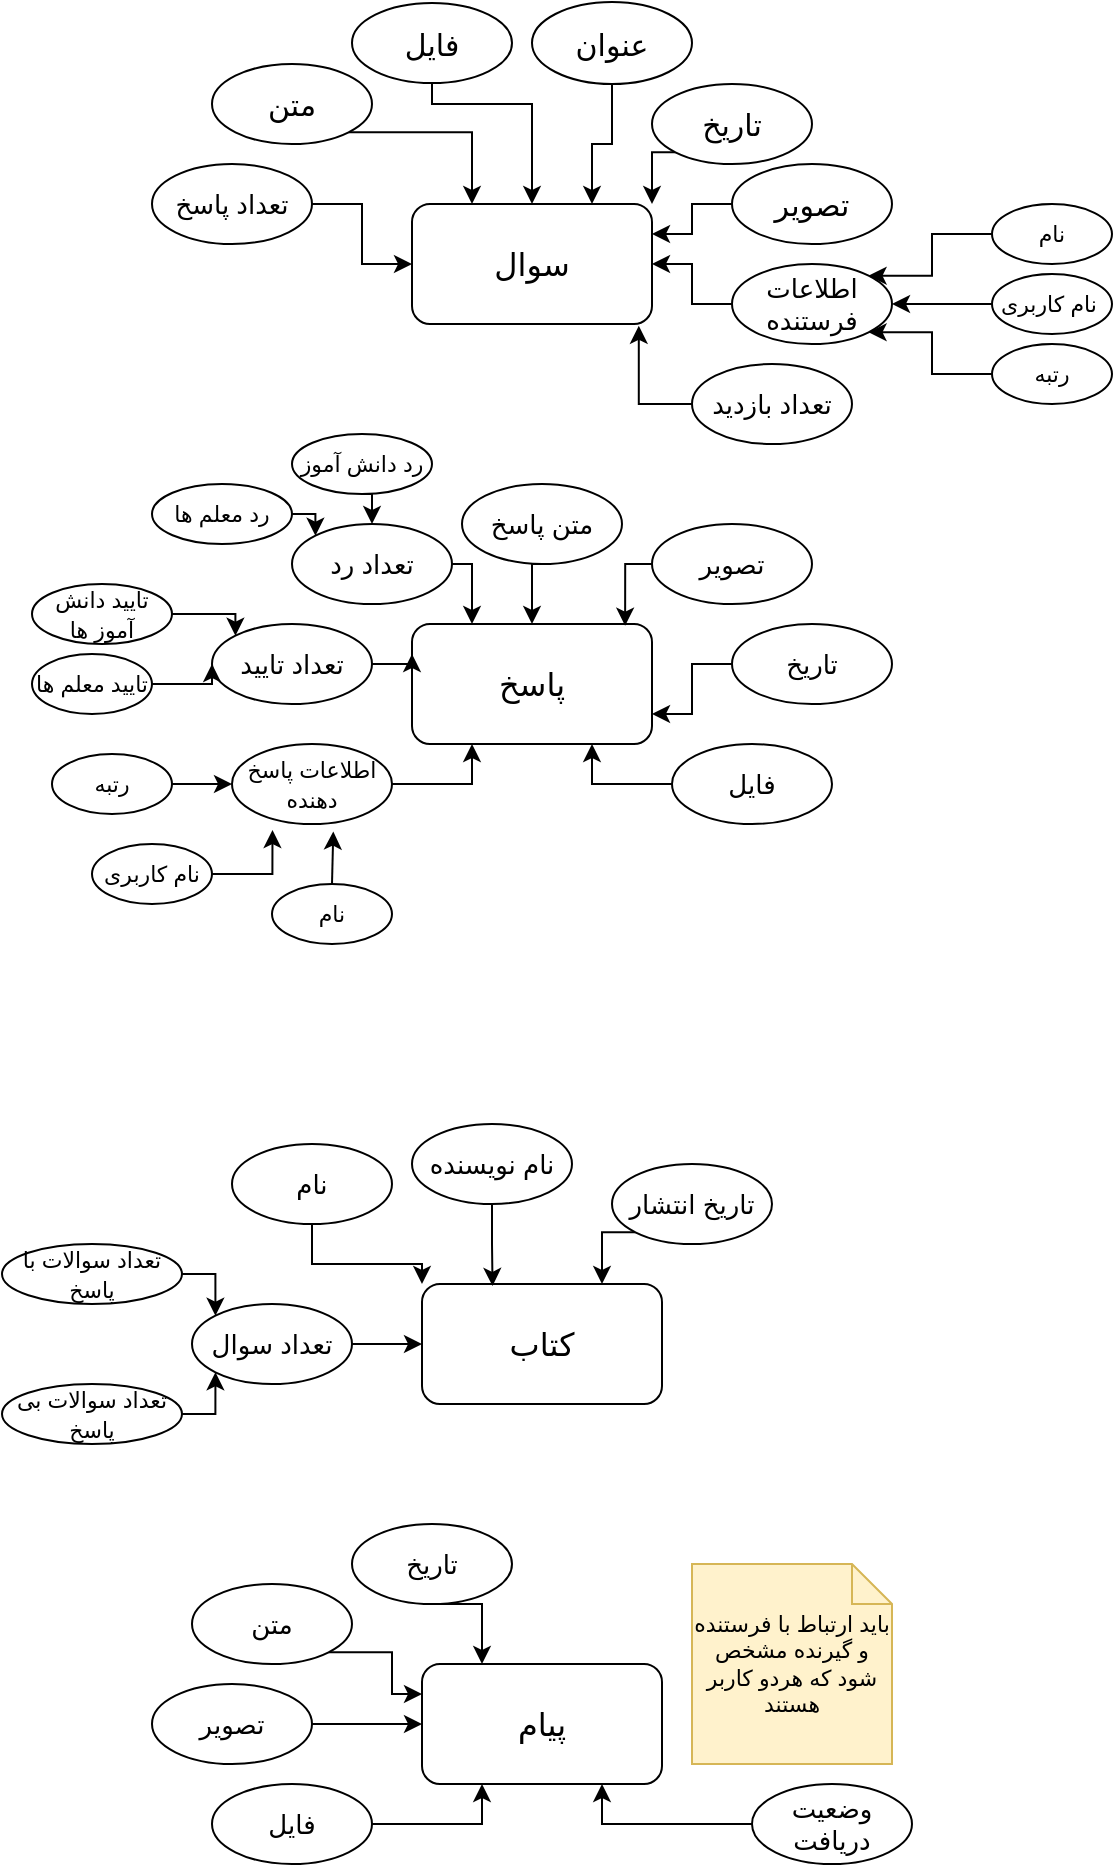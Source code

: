 <mxfile version="16.0.0" type="github">
  <diagram id="joiwjHzGV3Fkbfup1waQ" name="ERD">
    <mxGraphModel dx="1564" dy="872" grid="1" gridSize="10" guides="1" tooltips="1" connect="1" arrows="1" fold="1" page="1" pageScale="1" pageWidth="850" pageHeight="1100" math="0" shadow="0">
      <root>
        <mxCell id="0" />
        <mxCell id="1" parent="0" />
        <mxCell id="mo1RyLKoxU8CdL2ZOADJ-21" style="edgeStyle=orthogonalEdgeStyle;rounded=0;orthogonalLoop=1;jettySize=auto;html=1;exitX=1;exitY=1;exitDx=0;exitDy=0;entryX=0.25;entryY=0;entryDx=0;entryDy=0;fontSize=13;" parent="1" source="mo1RyLKoxU8CdL2ZOADJ-1" target="mo1RyLKoxU8CdL2ZOADJ-2" edge="1">
          <mxGeometry relative="1" as="geometry" />
        </mxCell>
        <mxCell id="mo1RyLKoxU8CdL2ZOADJ-1" value="&lt;font style=&quot;font-size: 15px&quot;&gt;متن&lt;/font&gt;" style="ellipse;whiteSpace=wrap;html=1;" parent="1" vertex="1">
          <mxGeometry x="220" y="70" width="80" height="40" as="geometry" />
        </mxCell>
        <mxCell id="mo1RyLKoxU8CdL2ZOADJ-2" value="&lt;font style=&quot;font-size: 16px&quot;&gt;سوال&lt;/font&gt;" style="rounded=1;whiteSpace=wrap;html=1;" parent="1" vertex="1">
          <mxGeometry x="320" y="140" width="120" height="60" as="geometry" />
        </mxCell>
        <mxCell id="mo1RyLKoxU8CdL2ZOADJ-14" style="edgeStyle=orthogonalEdgeStyle;rounded=0;orthogonalLoop=1;jettySize=auto;html=1;exitX=0.5;exitY=1;exitDx=0;exitDy=0;entryX=0.75;entryY=0;entryDx=0;entryDy=0;fontSize=13;" parent="1" source="mo1RyLKoxU8CdL2ZOADJ-3" target="mo1RyLKoxU8CdL2ZOADJ-2" edge="1">
          <mxGeometry relative="1" as="geometry" />
        </mxCell>
        <mxCell id="mo1RyLKoxU8CdL2ZOADJ-3" value="&lt;font style=&quot;font-size: 15px&quot;&gt;عنوان&lt;/font&gt;" style="ellipse;whiteSpace=wrap;html=1;" parent="1" vertex="1">
          <mxGeometry x="380" y="39" width="80" height="41" as="geometry" />
        </mxCell>
        <mxCell id="mo1RyLKoxU8CdL2ZOADJ-15" style="edgeStyle=orthogonalEdgeStyle;rounded=0;orthogonalLoop=1;jettySize=auto;html=1;exitX=0;exitY=1;exitDx=0;exitDy=0;entryX=1;entryY=0;entryDx=0;entryDy=0;fontSize=13;" parent="1" source="mo1RyLKoxU8CdL2ZOADJ-4" target="mo1RyLKoxU8CdL2ZOADJ-2" edge="1">
          <mxGeometry relative="1" as="geometry" />
        </mxCell>
        <mxCell id="mo1RyLKoxU8CdL2ZOADJ-4" value="&lt;font style=&quot;font-size: 15px&quot;&gt;تاریخ&lt;/font&gt;" style="ellipse;whiteSpace=wrap;html=1;" parent="1" vertex="1">
          <mxGeometry x="440" y="80" width="80" height="40" as="geometry" />
        </mxCell>
        <mxCell id="mo1RyLKoxU8CdL2ZOADJ-13" style="edgeStyle=orthogonalEdgeStyle;rounded=0;orthogonalLoop=1;jettySize=auto;html=1;exitX=0.5;exitY=1;exitDx=0;exitDy=0;entryX=0.5;entryY=0;entryDx=0;entryDy=0;fontSize=13;" parent="1" source="mo1RyLKoxU8CdL2ZOADJ-5" target="mo1RyLKoxU8CdL2ZOADJ-2" edge="1">
          <mxGeometry relative="1" as="geometry">
            <Array as="points">
              <mxPoint x="330" y="90" />
              <mxPoint x="380" y="90" />
            </Array>
          </mxGeometry>
        </mxCell>
        <mxCell id="mo1RyLKoxU8CdL2ZOADJ-5" value="&lt;font style=&quot;font-size: 15px&quot;&gt;فایل&lt;/font&gt;&lt;span style=&quot;color: rgba(0 , 0 , 0 , 0) ; font-family: monospace ; font-size: 0px&quot;&gt;%3CmxGraphModel%3E%3Croot%3E%3CmxCell%20id%3D%220%22%2F%3E%3CmxCell%20id%3D%221%22%20parent%3D%220%22%2F%3E%3CmxCell%20id%3D%222%22%20value%3D%22%26lt%3Bfont%20style%3D%26quot%3Bfont-size%3A%2015px%26quot%3B%26gt%3B%D9%85%D8%AA%D9%86%26lt%3B%2Ffont%26gt%3B%22%20style%3D%22ellipse%3BwhiteSpace%3Dwrap%3Bhtml%3D1%3B%22%20vertex%3D%221%22%20parent%3D%221%22%3E%3CmxGeometry%20x%3D%22190%22%20y%3D%22100%22%20width%3D%22120%22%20height%3D%2260%22%20as%3D%22geometry%22%2F%3E%3C%2FmxCell%3E%3C%2Froot%3E%3C%2FmxGraphModel%3E&lt;/span&gt;" style="ellipse;whiteSpace=wrap;html=1;" parent="1" vertex="1">
          <mxGeometry x="290" y="39.5" width="80" height="40" as="geometry" />
        </mxCell>
        <mxCell id="mo1RyLKoxU8CdL2ZOADJ-16" style="edgeStyle=orthogonalEdgeStyle;rounded=0;orthogonalLoop=1;jettySize=auto;html=1;exitX=0.5;exitY=1;exitDx=0;exitDy=0;fontSize=13;" parent="1" source="mo1RyLKoxU8CdL2ZOADJ-6" edge="1">
          <mxGeometry relative="1" as="geometry">
            <mxPoint x="519.762" y="160.238" as="targetPoint" />
          </mxGeometry>
        </mxCell>
        <mxCell id="2i5fUij22SSwUOZy-rQ9-9" style="edgeStyle=orthogonalEdgeStyle;rounded=0;orthogonalLoop=1;jettySize=auto;html=1;exitX=0;exitY=0.5;exitDx=0;exitDy=0;entryX=1;entryY=0.25;entryDx=0;entryDy=0;fontSize=13;" edge="1" parent="1" source="mo1RyLKoxU8CdL2ZOADJ-6" target="mo1RyLKoxU8CdL2ZOADJ-2">
          <mxGeometry relative="1" as="geometry" />
        </mxCell>
        <mxCell id="mo1RyLKoxU8CdL2ZOADJ-6" value="&lt;font style=&quot;font-size: 15px&quot;&gt;تصویر&lt;/font&gt;" style="ellipse;whiteSpace=wrap;html=1;" parent="1" vertex="1">
          <mxGeometry x="480" y="120" width="80" height="40" as="geometry" />
        </mxCell>
        <mxCell id="mo1RyLKoxU8CdL2ZOADJ-18" style="edgeStyle=orthogonalEdgeStyle;rounded=0;orthogonalLoop=1;jettySize=auto;html=1;exitX=0;exitY=0.5;exitDx=0;exitDy=0;entryX=1;entryY=0.5;entryDx=0;entryDy=0;fontSize=13;" parent="1" source="mo1RyLKoxU8CdL2ZOADJ-7" target="mo1RyLKoxU8CdL2ZOADJ-2" edge="1">
          <mxGeometry relative="1" as="geometry" />
        </mxCell>
        <mxCell id="mo1RyLKoxU8CdL2ZOADJ-7" value="&lt;font style=&quot;font-size: 13px&quot;&gt;اطلاعات فرستنده&lt;/font&gt;" style="ellipse;whiteSpace=wrap;html=1;" parent="1" vertex="1">
          <mxGeometry x="480" y="170" width="80" height="40" as="geometry" />
        </mxCell>
        <mxCell id="mo1RyLKoxU8CdL2ZOADJ-20" style="edgeStyle=orthogonalEdgeStyle;rounded=0;orthogonalLoop=1;jettySize=auto;html=1;exitX=1;exitY=0.5;exitDx=0;exitDy=0;entryX=0;entryY=0.5;entryDx=0;entryDy=0;fontSize=13;" parent="1" source="mo1RyLKoxU8CdL2ZOADJ-8" target="mo1RyLKoxU8CdL2ZOADJ-2" edge="1">
          <mxGeometry relative="1" as="geometry" />
        </mxCell>
        <mxCell id="mo1RyLKoxU8CdL2ZOADJ-8" value="&lt;span style=&quot;font-size: 13px&quot;&gt;تعداد پاسخ&lt;/span&gt;&lt;span style=&quot;color: rgba(0 , 0 , 0 , 0) ; font-family: monospace ; font-size: 0px&quot;&gt;%3CmxGraphModel%3E%3Croot%3E%3CmxCell%20id%3D%220%22%2F%3E%3CmxCell%20id%3D%221%22%20parent%3D%220%22%2F%3E%3CmxCell%20id%3D%222%22%20value%3D%22%26lt%3Bfont%20style%3D%26quot%3Bfont-size%3A%2013px%26quot%3B%26gt%3B%D8%A7%D8%B7%D9%84%D8%A7%D8%B9%D8%A7%D8%AA%20%D9%81%D8%B1%D8%B3%D8%AA%D9%86%D8%AF%D9%87%26lt%3B%2Ffont%26gt%3B%22%20style%3D%22ellipse%3BwhiteSpace%3Dwrap%3Bhtml%3D1%3B%22%20vertex%3D%221%22%20parent%3D%221%22%3E%3CmxGeometry%20x%3D%22520%22%20y%3D%22200%22%20width%3D%2280%22%20height%3D%2240%22%20as%3D%22geometry%22%2F%3E%3C%2FmxCell%3E%3C%2Froot%3E%3C%2FmxGraphModel%3E&lt;/span&gt;" style="ellipse;whiteSpace=wrap;html=1;" parent="1" vertex="1">
          <mxGeometry x="190" y="120" width="80" height="40" as="geometry" />
        </mxCell>
        <mxCell id="mo1RyLKoxU8CdL2ZOADJ-19" style="edgeStyle=orthogonalEdgeStyle;rounded=0;orthogonalLoop=1;jettySize=auto;html=1;exitX=0;exitY=0.5;exitDx=0;exitDy=0;fontSize=13;entryX=0.945;entryY=1.015;entryDx=0;entryDy=0;entryPerimeter=0;" parent="1" source="mo1RyLKoxU8CdL2ZOADJ-9" target="mo1RyLKoxU8CdL2ZOADJ-2" edge="1">
          <mxGeometry relative="1" as="geometry">
            <Array as="points">
              <mxPoint x="433" y="240" />
            </Array>
          </mxGeometry>
        </mxCell>
        <mxCell id="mo1RyLKoxU8CdL2ZOADJ-9" value="&lt;span style=&quot;font-size: 13px&quot;&gt;تعداد بازدید&lt;/span&gt;" style="ellipse;whiteSpace=wrap;html=1;" parent="1" vertex="1">
          <mxGeometry x="460" y="220" width="80" height="40" as="geometry" />
        </mxCell>
        <mxCell id="2i5fUij22SSwUOZy-rQ9-1" value="&lt;span style=&quot;font-size: 16px&quot;&gt;پاسخ&lt;/span&gt;" style="rounded=1;whiteSpace=wrap;html=1;" vertex="1" parent="1">
          <mxGeometry x="320" y="350" width="120" height="60" as="geometry" />
        </mxCell>
        <mxCell id="2i5fUij22SSwUOZy-rQ9-26" style="edgeStyle=orthogonalEdgeStyle;rounded=0;orthogonalLoop=1;jettySize=auto;html=1;exitX=1;exitY=0.5;exitDx=0;exitDy=0;entryX=0;entryY=0.25;entryDx=0;entryDy=0;fontSize=11;" edge="1" parent="1" source="2i5fUij22SSwUOZy-rQ9-2" target="2i5fUij22SSwUOZy-rQ9-1">
          <mxGeometry relative="1" as="geometry" />
        </mxCell>
        <mxCell id="2i5fUij22SSwUOZy-rQ9-2" value="&lt;span style=&quot;font-size: 13px&quot;&gt;تعداد&lt;/span&gt;&lt;span style=&quot;font-size: 13px&quot;&gt;&amp;nbsp;تایید&lt;/span&gt;&lt;span style=&quot;color: rgba(0 , 0 , 0 , 0) ; font-family: monospace ; font-size: 0px&quot;&gt;%3CmxGraphModel%3E%3Croot%3E%3CmxCell%20id%3D%220%22%2F%3E%3CmxCell%20id%3D%221%22%20parent%3D%220%22%2F%3E%3CmxCell%20id%3D%222%22%20value%3D%22%26lt%3Bspan%20style%3D%26quot%3Bfont-size%3A%2013px%26quot%3B%26gt%3B%D8%AA%D8%B9%D8%AF%D8%A7%D8%AF%20%D9%BE%D8%A7%D8%B3%D8%AE%26lt%3B%2Fspan%26gt%3B%26lt%3Bspan%20style%3D%26quot%3Bcolor%3A%20rgba(0%20%2C%200%20%2C%200%20%2C%200)%20%3B%20font-family%3A%20monospace%20%3B%20font-size%3A%200px%26quot%3B%26gt%3B%253CmxGraphModel%253E%253Croot%253E%253CmxCell%2520id%253D%25220%2522%252F%253E%253CmxCell%2520id%253D%25221%2522%2520parent%253D%25220%2522%252F%253E%253CmxCell%2520id%253D%25222%2522%2520value%253D%2522%2526lt%253Bfont%2520style%253D%2526quot%253Bfont-size%253A%252013px%2526quot%253B%2526gt%253B%25D8%25A7%25D8%25B7%25D9%2584%25D8%25A7%25D8%25B9%25D8%25A7%25D8%25AA%2520%25D9%2581%25D8%25B1%25D8%25B3%25D8%25AA%25D9%2586%25D8%25AF%25D9%2587%2526lt%253B%252Ffont%2526gt%253B%2522%2520style%253D%2522ellipse%253BwhiteSpace%253Dwrap%253Bhtml%253D1%253B%2522%2520vertex%253D%25221%2522%2520parent%253D%25221%2522%253E%253CmxGeometry%2520x%253D%2522520%2522%2520y%253D%2522200%2522%2520width%253D%252280%2522%2520height%253D%252240%2522%2520as%253D%2522geometry%2522%252F%253E%253C%252FmxCell%253E%253C%252Froot%253E%253C%252FmxGraphModel%253E%26lt%3B%2Fspan%26gt%3B%22%20style%3D%22ellipse%3BwhiteSpace%3Dwrap%3Bhtml%3D1%3B%22%20vertex%3D%221%22%20parent%3D%221%22%3E%3CmxGeometry%20x%3D%22190%22%20y%3D%22120%22%20width%3D%2280%22%20height%3D%2240%22%20as%3D%22geometry%22%2F%3E%3C%2FmxCell%3E%3C%2Froot%3E%3C%2FmxGraphModel%3E&lt;/span&gt;&lt;span style=&quot;color: rgba(0 , 0 , 0 , 0) ; font-family: monospace ; font-size: 0px&quot;&gt;%3CmxGraphModel%3E%3Croot%3E%3CmxCell%20id%3D%220%22%2F%3E%3CmxCell%20id%3D%221%22%20parent%3D%220%22%2F%3E%3CmxCell%20id%3D%222%22%20value%3D%22%26lt%3Bspan%20style%3D%26quot%3Bfont-size%3A%2013px%26quot%3B%26gt%3B%D8%AA%D8%B9%D8%AF%D8%A7%D8%AF%20%D9%BE%D8%A7%D8%B3%D8%AE%26lt%3B%2Fspan%26gt%3B%26lt%3Bspan%20style%3D%26quot%3Bcolor%3A%20rgba(0%20%2C%200%20%2C%200%20%2C%200)%20%3B%20font-family%3A%20monospace%20%3B%20font-size%3A%200px%26quot%3B%26gt%3B%253CmxGraphModel%253E%253Croot%253E%253CmxCell%2520id%253D%25220%2522%252F%253E%253CmxCell%2520id%253D%25221%2522%2520parent%253D%25220%2522%252F%253E%253CmxCell%2520id%253D%25222%2522%2520value%253D%2522%2526lt%253Bfont%2520style%253D%2526quot%253Bfont-size%253A%252013px%2526quot%253B%2526gt%253B%25D8%25A7%25D8%25B7%25D9%2584%25D8%25A7%25D8%25B9%25D8%25A7%25D8%25AA%2520%25D9%2581%25D8%25B1%25D8%25B3%25D8%25AA%25D9%2586%25D8%25AF%25D9%2587%2526lt%253B%252Ffont%2526gt%253B%2522%2520style%253D%2522ellipse%253BwhiteSpace%253Dwrap%253Bhtml%253D1%253B%2522%2520vertex%253D%25221%2522%2520parent%253D%25221%2522%253E%253CmxGeometry%2520x%253D%2522520%2522%2520y%253D%2522200%2522%2520width%253D%252280%2522%2520height%253D%252240%2522%2520as%253D%2522geometry%2522%252F%253E%253C%252FmxCell%253E%253C%252Froot%253E%253C%252FmxGraphModel%253E%26lt%3B%2Fspan%26gt%3B%22%20style%3D%22ellipse%3BwhiteSpace%3Dwrap%3Bhtml%3D1%3B%22%20vertex%3D%221%22%20parent%3D%221%22%3E%3CmxGeometry%20x%3D%22190%22%20y%3D%22120%22%20width%3D%2280%22%20height%3D%2240%22%20as%3D%22geometry%22%2F%3E%3C%2FmxCell%3E%3C%2Froot%3E%3C%2FmxGraphModel%3E&lt;/span&gt;" style="ellipse;whiteSpace=wrap;html=1;" vertex="1" parent="1">
          <mxGeometry x="220" y="350" width="80" height="40" as="geometry" />
        </mxCell>
        <mxCell id="2i5fUij22SSwUOZy-rQ9-25" style="edgeStyle=orthogonalEdgeStyle;rounded=0;orthogonalLoop=1;jettySize=auto;html=1;exitX=1;exitY=0.5;exitDx=0;exitDy=0;entryX=0.25;entryY=0;entryDx=0;entryDy=0;fontSize=11;" edge="1" parent="1" source="2i5fUij22SSwUOZy-rQ9-3" target="2i5fUij22SSwUOZy-rQ9-1">
          <mxGeometry relative="1" as="geometry" />
        </mxCell>
        <mxCell id="2i5fUij22SSwUOZy-rQ9-3" value="&lt;span style=&quot;font-size: 13px&quot;&gt;تعداد رد&lt;/span&gt;" style="ellipse;whiteSpace=wrap;html=1;" vertex="1" parent="1">
          <mxGeometry x="260" y="300" width="80" height="40" as="geometry" />
        </mxCell>
        <mxCell id="2i5fUij22SSwUOZy-rQ9-24" style="edgeStyle=orthogonalEdgeStyle;rounded=0;orthogonalLoop=1;jettySize=auto;html=1;exitX=0.5;exitY=1;exitDx=0;exitDy=0;entryX=0.5;entryY=0;entryDx=0;entryDy=0;fontSize=11;" edge="1" parent="1" source="2i5fUij22SSwUOZy-rQ9-4" target="2i5fUij22SSwUOZy-rQ9-1">
          <mxGeometry relative="1" as="geometry" />
        </mxCell>
        <mxCell id="2i5fUij22SSwUOZy-rQ9-4" value="&lt;span style=&quot;font-size: 13px&quot;&gt;متن پاسخ&lt;/span&gt;" style="ellipse;whiteSpace=wrap;html=1;" vertex="1" parent="1">
          <mxGeometry x="345" y="280" width="80" height="40" as="geometry" />
        </mxCell>
        <mxCell id="2i5fUij22SSwUOZy-rQ9-34" style="edgeStyle=orthogonalEdgeStyle;rounded=0;orthogonalLoop=1;jettySize=auto;html=1;exitX=0;exitY=0.5;exitDx=0;exitDy=0;entryX=1;entryY=0.75;entryDx=0;entryDy=0;fontSize=11;" edge="1" parent="1" source="2i5fUij22SSwUOZy-rQ9-5" target="2i5fUij22SSwUOZy-rQ9-1">
          <mxGeometry relative="1" as="geometry" />
        </mxCell>
        <mxCell id="2i5fUij22SSwUOZy-rQ9-5" value="&lt;span style=&quot;font-size: 13px&quot;&gt;تاریخ&lt;/span&gt;" style="ellipse;whiteSpace=wrap;html=1;" vertex="1" parent="1">
          <mxGeometry x="480" y="350" width="80" height="40" as="geometry" />
        </mxCell>
        <mxCell id="2i5fUij22SSwUOZy-rQ9-30" style="edgeStyle=orthogonalEdgeStyle;rounded=0;orthogonalLoop=1;jettySize=auto;html=1;exitX=0;exitY=0.5;exitDx=0;exitDy=0;entryX=0.888;entryY=0.014;entryDx=0;entryDy=0;entryPerimeter=0;fontSize=11;" edge="1" parent="1" source="2i5fUij22SSwUOZy-rQ9-6" target="2i5fUij22SSwUOZy-rQ9-1">
          <mxGeometry relative="1" as="geometry" />
        </mxCell>
        <mxCell id="2i5fUij22SSwUOZy-rQ9-6" value="&lt;span style=&quot;font-size: 13px&quot;&gt;تصویر&lt;/span&gt;" style="ellipse;whiteSpace=wrap;html=1;" vertex="1" parent="1">
          <mxGeometry x="440" y="300" width="80" height="40" as="geometry" />
        </mxCell>
        <mxCell id="2i5fUij22SSwUOZy-rQ9-18" style="edgeStyle=orthogonalEdgeStyle;rounded=0;orthogonalLoop=1;jettySize=auto;html=1;exitX=0;exitY=0.5;exitDx=0;exitDy=0;fontSize=11;entryX=1;entryY=0;entryDx=0;entryDy=0;" edge="1" parent="1" source="2i5fUij22SSwUOZy-rQ9-10" target="mo1RyLKoxU8CdL2ZOADJ-7">
          <mxGeometry relative="1" as="geometry">
            <mxPoint x="560.0" y="190" as="targetPoint" />
            <Array as="points">
              <mxPoint x="580" y="155" />
              <mxPoint x="580" y="176" />
            </Array>
          </mxGeometry>
        </mxCell>
        <mxCell id="2i5fUij22SSwUOZy-rQ9-10" value="&lt;font style=&quot;font-size: 11px&quot;&gt;نام&lt;/font&gt;" style="ellipse;whiteSpace=wrap;html=1;" vertex="1" parent="1">
          <mxGeometry x="610" y="140" width="60" height="30" as="geometry" />
        </mxCell>
        <mxCell id="2i5fUij22SSwUOZy-rQ9-17" style="edgeStyle=orthogonalEdgeStyle;rounded=0;orthogonalLoop=1;jettySize=auto;html=1;exitX=0;exitY=0.5;exitDx=0;exitDy=0;entryX=1;entryY=0.5;entryDx=0;entryDy=0;fontSize=11;" edge="1" parent="1" source="2i5fUij22SSwUOZy-rQ9-11" target="mo1RyLKoxU8CdL2ZOADJ-7">
          <mxGeometry relative="1" as="geometry" />
        </mxCell>
        <mxCell id="2i5fUij22SSwUOZy-rQ9-11" value="&lt;font style=&quot;font-size: 11px&quot;&gt;نام کاربری&amp;nbsp;&lt;/font&gt;" style="ellipse;whiteSpace=wrap;html=1;" vertex="1" parent="1">
          <mxGeometry x="610" y="175" width="60" height="30" as="geometry" />
        </mxCell>
        <mxCell id="2i5fUij22SSwUOZy-rQ9-19" style="edgeStyle=orthogonalEdgeStyle;rounded=0;orthogonalLoop=1;jettySize=auto;html=1;exitX=0;exitY=0.5;exitDx=0;exitDy=0;entryX=1;entryY=1;entryDx=0;entryDy=0;fontSize=11;" edge="1" parent="1" source="2i5fUij22SSwUOZy-rQ9-13" target="mo1RyLKoxU8CdL2ZOADJ-7">
          <mxGeometry relative="1" as="geometry">
            <Array as="points">
              <mxPoint x="580" y="225" />
              <mxPoint x="580" y="204" />
            </Array>
          </mxGeometry>
        </mxCell>
        <mxCell id="2i5fUij22SSwUOZy-rQ9-13" value="&lt;font style=&quot;font-size: 11px&quot;&gt;رتبه&lt;/font&gt;" style="ellipse;whiteSpace=wrap;html=1;" vertex="1" parent="1">
          <mxGeometry x="610" y="210" width="60" height="30" as="geometry" />
        </mxCell>
        <mxCell id="2i5fUij22SSwUOZy-rQ9-28" style="edgeStyle=orthogonalEdgeStyle;rounded=0;orthogonalLoop=1;jettySize=auto;html=1;exitX=0;exitY=0.5;exitDx=0;exitDy=0;entryX=0.75;entryY=1;entryDx=0;entryDy=0;fontSize=11;" edge="1" parent="1" source="2i5fUij22SSwUOZy-rQ9-22" target="2i5fUij22SSwUOZy-rQ9-1">
          <mxGeometry relative="1" as="geometry" />
        </mxCell>
        <mxCell id="2i5fUij22SSwUOZy-rQ9-22" value="&lt;span style=&quot;font-size: 13px&quot;&gt;فایل&lt;/span&gt;" style="ellipse;whiteSpace=wrap;html=1;" vertex="1" parent="1">
          <mxGeometry x="450" y="410" width="80" height="40" as="geometry" />
        </mxCell>
        <mxCell id="2i5fUij22SSwUOZy-rQ9-27" style="edgeStyle=orthogonalEdgeStyle;rounded=0;orthogonalLoop=1;jettySize=auto;html=1;exitX=1;exitY=0.5;exitDx=0;exitDy=0;entryX=0.25;entryY=1;entryDx=0;entryDy=0;fontSize=11;" edge="1" parent="1" source="2i5fUij22SSwUOZy-rQ9-23" target="2i5fUij22SSwUOZy-rQ9-1">
          <mxGeometry relative="1" as="geometry" />
        </mxCell>
        <mxCell id="2i5fUij22SSwUOZy-rQ9-23" value="&lt;font style=&quot;font-size: 11px&quot;&gt;اطلاعات پاسخ دهنده&lt;/font&gt;" style="ellipse;whiteSpace=wrap;html=1;" vertex="1" parent="1">
          <mxGeometry x="230" y="410" width="80" height="40" as="geometry" />
        </mxCell>
        <mxCell id="2i5fUij22SSwUOZy-rQ9-39" style="edgeStyle=orthogonalEdgeStyle;rounded=0;orthogonalLoop=1;jettySize=auto;html=1;exitX=1;exitY=0.5;exitDx=0;exitDy=0;entryX=0;entryY=0.5;entryDx=0;entryDy=0;fontSize=11;" edge="1" parent="1" source="2i5fUij22SSwUOZy-rQ9-35" target="2i5fUij22SSwUOZy-rQ9-23">
          <mxGeometry relative="1" as="geometry" />
        </mxCell>
        <mxCell id="2i5fUij22SSwUOZy-rQ9-35" value="&lt;font style=&quot;font-size: 11px&quot;&gt;رتبه&lt;/font&gt;" style="ellipse;whiteSpace=wrap;html=1;" vertex="1" parent="1">
          <mxGeometry x="140" y="415" width="60" height="30" as="geometry" />
        </mxCell>
        <mxCell id="2i5fUij22SSwUOZy-rQ9-40" style="edgeStyle=orthogonalEdgeStyle;rounded=0;orthogonalLoop=1;jettySize=auto;html=1;exitX=1;exitY=0.5;exitDx=0;exitDy=0;fontSize=11;entryX=0.253;entryY=1.076;entryDx=0;entryDy=0;entryPerimeter=0;" edge="1" parent="1" source="2i5fUij22SSwUOZy-rQ9-37" target="2i5fUij22SSwUOZy-rQ9-23">
          <mxGeometry relative="1" as="geometry">
            <mxPoint x="250" y="460" as="targetPoint" />
          </mxGeometry>
        </mxCell>
        <mxCell id="2i5fUij22SSwUOZy-rQ9-37" value="&lt;font style=&quot;font-size: 11px&quot;&gt;نام کاربری&lt;br&gt;&lt;/font&gt;" style="ellipse;whiteSpace=wrap;html=1;" vertex="1" parent="1">
          <mxGeometry x="160" y="460" width="60" height="30" as="geometry" />
        </mxCell>
        <mxCell id="2i5fUij22SSwUOZy-rQ9-41" style="edgeStyle=orthogonalEdgeStyle;rounded=0;orthogonalLoop=1;jettySize=auto;html=1;exitX=0.5;exitY=0;exitDx=0;exitDy=0;entryX=0.633;entryY=1.094;entryDx=0;entryDy=0;entryPerimeter=0;fontSize=11;" edge="1" parent="1" source="2i5fUij22SSwUOZy-rQ9-38" target="2i5fUij22SSwUOZy-rQ9-23">
          <mxGeometry relative="1" as="geometry" />
        </mxCell>
        <mxCell id="2i5fUij22SSwUOZy-rQ9-38" value="&lt;font style=&quot;font-size: 11px&quot;&gt;نام&lt;/font&gt;" style="ellipse;whiteSpace=wrap;html=1;" vertex="1" parent="1">
          <mxGeometry x="250" y="480" width="60" height="30" as="geometry" />
        </mxCell>
        <mxCell id="2i5fUij22SSwUOZy-rQ9-48" style="edgeStyle=orthogonalEdgeStyle;rounded=0;orthogonalLoop=1;jettySize=auto;html=1;exitX=1;exitY=0.5;exitDx=0;exitDy=0;entryX=0;entryY=0.5;entryDx=0;entryDy=0;fontSize=11;" edge="1" parent="1" source="2i5fUij22SSwUOZy-rQ9-42" target="2i5fUij22SSwUOZy-rQ9-2">
          <mxGeometry relative="1" as="geometry" />
        </mxCell>
        <mxCell id="2i5fUij22SSwUOZy-rQ9-42" value="&lt;span style=&quot;font-size: 11px&quot;&gt;تایید معلم ها&lt;/span&gt;" style="ellipse;whiteSpace=wrap;html=1;" vertex="1" parent="1">
          <mxGeometry x="130" y="365" width="60" height="30" as="geometry" />
        </mxCell>
        <mxCell id="2i5fUij22SSwUOZy-rQ9-47" style="edgeStyle=orthogonalEdgeStyle;rounded=0;orthogonalLoop=1;jettySize=auto;html=1;exitX=1;exitY=0.5;exitDx=0;exitDy=0;entryX=0;entryY=0;entryDx=0;entryDy=0;fontSize=11;" edge="1" parent="1" source="2i5fUij22SSwUOZy-rQ9-43" target="2i5fUij22SSwUOZy-rQ9-2">
          <mxGeometry relative="1" as="geometry" />
        </mxCell>
        <mxCell id="2i5fUij22SSwUOZy-rQ9-43" value="&lt;span style=&quot;font-size: 11px&quot;&gt;تایید دانش آموز ها&lt;/span&gt;" style="ellipse;whiteSpace=wrap;html=1;" vertex="1" parent="1">
          <mxGeometry x="130" y="330" width="70" height="30" as="geometry" />
        </mxCell>
        <mxCell id="2i5fUij22SSwUOZy-rQ9-49" style="edgeStyle=orthogonalEdgeStyle;rounded=0;orthogonalLoop=1;jettySize=auto;html=1;exitX=1;exitY=0.5;exitDx=0;exitDy=0;entryX=0;entryY=0;entryDx=0;entryDy=0;fontSize=11;" edge="1" parent="1" source="2i5fUij22SSwUOZy-rQ9-45" target="2i5fUij22SSwUOZy-rQ9-3">
          <mxGeometry relative="1" as="geometry" />
        </mxCell>
        <mxCell id="2i5fUij22SSwUOZy-rQ9-45" value="&lt;span style=&quot;font-size: 11px&quot;&gt;رد معلم ها&lt;/span&gt;" style="ellipse;whiteSpace=wrap;html=1;" vertex="1" parent="1">
          <mxGeometry x="190" y="280" width="70" height="30" as="geometry" />
        </mxCell>
        <mxCell id="2i5fUij22SSwUOZy-rQ9-50" style="edgeStyle=orthogonalEdgeStyle;rounded=0;orthogonalLoop=1;jettySize=auto;html=1;exitX=0.5;exitY=1;exitDx=0;exitDy=0;entryX=0.5;entryY=0;entryDx=0;entryDy=0;fontSize=11;" edge="1" parent="1" source="2i5fUij22SSwUOZy-rQ9-46" target="2i5fUij22SSwUOZy-rQ9-3">
          <mxGeometry relative="1" as="geometry" />
        </mxCell>
        <mxCell id="2i5fUij22SSwUOZy-rQ9-46" value="&lt;span style=&quot;font-size: 11px&quot;&gt;رد دانش آموز&lt;/span&gt;" style="ellipse;whiteSpace=wrap;html=1;" vertex="1" parent="1">
          <mxGeometry x="260" y="255" width="70" height="30" as="geometry" />
        </mxCell>
        <mxCell id="2i5fUij22SSwUOZy-rQ9-51" value="&lt;span style=&quot;font-size: 16px&quot;&gt;کتاب&lt;/span&gt;" style="rounded=1;whiteSpace=wrap;html=1;" vertex="1" parent="1">
          <mxGeometry x="325" y="680" width="120" height="60" as="geometry" />
        </mxCell>
        <mxCell id="2i5fUij22SSwUOZy-rQ9-53" style="edgeStyle=orthogonalEdgeStyle;rounded=0;orthogonalLoop=1;jettySize=auto;html=1;exitX=1;exitY=0.5;exitDx=0;exitDy=0;entryX=0;entryY=0.5;entryDx=0;entryDy=0;fontSize=11;" edge="1" parent="1" source="2i5fUij22SSwUOZy-rQ9-52" target="2i5fUij22SSwUOZy-rQ9-51">
          <mxGeometry relative="1" as="geometry" />
        </mxCell>
        <mxCell id="2i5fUij22SSwUOZy-rQ9-52" value="&lt;span style=&quot;font-size: 13px&quot;&gt;تعداد سوال&lt;/span&gt;" style="ellipse;whiteSpace=wrap;html=1;" vertex="1" parent="1">
          <mxGeometry x="210" y="690" width="80" height="40" as="geometry" />
        </mxCell>
        <mxCell id="2i5fUij22SSwUOZy-rQ9-62" style="edgeStyle=orthogonalEdgeStyle;rounded=0;orthogonalLoop=1;jettySize=auto;html=1;exitX=0.5;exitY=1;exitDx=0;exitDy=0;entryX=0;entryY=0;entryDx=0;entryDy=0;fontSize=11;" edge="1" parent="1" source="2i5fUij22SSwUOZy-rQ9-54" target="2i5fUij22SSwUOZy-rQ9-51">
          <mxGeometry relative="1" as="geometry" />
        </mxCell>
        <mxCell id="2i5fUij22SSwUOZy-rQ9-54" value="&lt;span style=&quot;font-size: 13px&quot;&gt;نام&lt;/span&gt;" style="ellipse;whiteSpace=wrap;html=1;" vertex="1" parent="1">
          <mxGeometry x="230" y="610" width="80" height="40" as="geometry" />
        </mxCell>
        <mxCell id="2i5fUij22SSwUOZy-rQ9-63" style="edgeStyle=orthogonalEdgeStyle;rounded=0;orthogonalLoop=1;jettySize=auto;html=1;exitX=0.5;exitY=1;exitDx=0;exitDy=0;entryX=0.294;entryY=0.016;entryDx=0;entryDy=0;entryPerimeter=0;fontSize=11;" edge="1" parent="1" source="2i5fUij22SSwUOZy-rQ9-55" target="2i5fUij22SSwUOZy-rQ9-51">
          <mxGeometry relative="1" as="geometry" />
        </mxCell>
        <mxCell id="2i5fUij22SSwUOZy-rQ9-55" value="&lt;span style=&quot;font-size: 13px&quot;&gt;نام نویسنده&lt;/span&gt;" style="ellipse;whiteSpace=wrap;html=1;" vertex="1" parent="1">
          <mxGeometry x="320" y="600" width="80" height="40" as="geometry" />
        </mxCell>
        <mxCell id="2i5fUij22SSwUOZy-rQ9-64" style="edgeStyle=orthogonalEdgeStyle;rounded=0;orthogonalLoop=1;jettySize=auto;html=1;exitX=0;exitY=1;exitDx=0;exitDy=0;entryX=0.75;entryY=0;entryDx=0;entryDy=0;fontSize=11;" edge="1" parent="1" source="2i5fUij22SSwUOZy-rQ9-56" target="2i5fUij22SSwUOZy-rQ9-51">
          <mxGeometry relative="1" as="geometry" />
        </mxCell>
        <mxCell id="2i5fUij22SSwUOZy-rQ9-56" value="&lt;span style=&quot;font-size: 13px&quot;&gt;تاریخ انتشار&lt;/span&gt;" style="ellipse;whiteSpace=wrap;html=1;" vertex="1" parent="1">
          <mxGeometry x="420" y="620" width="80" height="40" as="geometry" />
        </mxCell>
        <mxCell id="2i5fUij22SSwUOZy-rQ9-60" style="edgeStyle=orthogonalEdgeStyle;rounded=0;orthogonalLoop=1;jettySize=auto;html=1;exitX=1;exitY=0.5;exitDx=0;exitDy=0;entryX=0;entryY=0;entryDx=0;entryDy=0;fontSize=11;" edge="1" parent="1" source="2i5fUij22SSwUOZy-rQ9-58" target="2i5fUij22SSwUOZy-rQ9-52">
          <mxGeometry relative="1" as="geometry" />
        </mxCell>
        <mxCell id="2i5fUij22SSwUOZy-rQ9-58" value="&lt;font style=&quot;font-size: 11px&quot;&gt;تعداد سوالات با پاسخ&lt;/font&gt;" style="ellipse;whiteSpace=wrap;html=1;" vertex="1" parent="1">
          <mxGeometry x="115" y="660" width="90" height="30" as="geometry" />
        </mxCell>
        <mxCell id="2i5fUij22SSwUOZy-rQ9-61" style="edgeStyle=orthogonalEdgeStyle;rounded=0;orthogonalLoop=1;jettySize=auto;html=1;exitX=1;exitY=0.5;exitDx=0;exitDy=0;entryX=0;entryY=1;entryDx=0;entryDy=0;fontSize=11;" edge="1" parent="1" source="2i5fUij22SSwUOZy-rQ9-59" target="2i5fUij22SSwUOZy-rQ9-52">
          <mxGeometry relative="1" as="geometry" />
        </mxCell>
        <mxCell id="2i5fUij22SSwUOZy-rQ9-59" value="&lt;font style=&quot;font-size: 11px&quot;&gt;تعداد سوالات بی پاسخ&lt;/font&gt;" style="ellipse;whiteSpace=wrap;html=1;" vertex="1" parent="1">
          <mxGeometry x="115" y="730" width="90" height="30" as="geometry" />
        </mxCell>
        <mxCell id="2i5fUij22SSwUOZy-rQ9-82" style="edgeStyle=orthogonalEdgeStyle;rounded=0;orthogonalLoop=1;jettySize=auto;html=1;exitX=0.75;exitY=1;exitDx=0;exitDy=0;fontSize=11;" edge="1" parent="1" source="2i5fUij22SSwUOZy-rQ9-65">
          <mxGeometry relative="1" as="geometry">
            <mxPoint x="415.444" y="930.444" as="targetPoint" />
          </mxGeometry>
        </mxCell>
        <mxCell id="2i5fUij22SSwUOZy-rQ9-65" value="&lt;span style=&quot;font-size: 16px&quot;&gt;پیام&lt;/span&gt;" style="rounded=1;whiteSpace=wrap;html=1;" vertex="1" parent="1">
          <mxGeometry x="325" y="870" width="120" height="60" as="geometry" />
        </mxCell>
        <mxCell id="2i5fUij22SSwUOZy-rQ9-76" style="edgeStyle=orthogonalEdgeStyle;rounded=0;orthogonalLoop=1;jettySize=auto;html=1;exitX=1;exitY=1;exitDx=0;exitDy=0;entryX=0;entryY=0.25;entryDx=0;entryDy=0;fontSize=11;" edge="1" parent="1" source="2i5fUij22SSwUOZy-rQ9-66" target="2i5fUij22SSwUOZy-rQ9-65">
          <mxGeometry relative="1" as="geometry" />
        </mxCell>
        <mxCell id="2i5fUij22SSwUOZy-rQ9-66" value="&lt;span style=&quot;font-size: 13px&quot;&gt;متن&lt;/span&gt;" style="ellipse;whiteSpace=wrap;html=1;" vertex="1" parent="1">
          <mxGeometry x="210" y="830" width="80" height="40" as="geometry" />
        </mxCell>
        <mxCell id="2i5fUij22SSwUOZy-rQ9-78" style="edgeStyle=orthogonalEdgeStyle;rounded=0;orthogonalLoop=1;jettySize=auto;html=1;exitX=0.5;exitY=1;exitDx=0;exitDy=0;entryX=0.25;entryY=0;entryDx=0;entryDy=0;fontSize=11;" edge="1" parent="1" source="2i5fUij22SSwUOZy-rQ9-67" target="2i5fUij22SSwUOZy-rQ9-65">
          <mxGeometry relative="1" as="geometry" />
        </mxCell>
        <mxCell id="2i5fUij22SSwUOZy-rQ9-67" value="&lt;span style=&quot;font-size: 13px&quot;&gt;تاریخ&lt;/span&gt;" style="ellipse;whiteSpace=wrap;html=1;" vertex="1" parent="1">
          <mxGeometry x="290" y="800" width="80" height="40" as="geometry" />
        </mxCell>
        <mxCell id="2i5fUij22SSwUOZy-rQ9-74" value="" style="edgeStyle=orthogonalEdgeStyle;rounded=0;orthogonalLoop=1;jettySize=auto;html=1;fontSize=11;" edge="1" parent="1" source="2i5fUij22SSwUOZy-rQ9-73" target="2i5fUij22SSwUOZy-rQ9-65">
          <mxGeometry relative="1" as="geometry" />
        </mxCell>
        <mxCell id="2i5fUij22SSwUOZy-rQ9-73" value="&lt;span style=&quot;font-size: 13px&quot;&gt;تصویر&lt;/span&gt;" style="ellipse;whiteSpace=wrap;html=1;" vertex="1" parent="1">
          <mxGeometry x="190" y="880" width="80" height="40" as="geometry" />
        </mxCell>
        <mxCell id="2i5fUij22SSwUOZy-rQ9-77" style="edgeStyle=orthogonalEdgeStyle;rounded=0;orthogonalLoop=1;jettySize=auto;html=1;exitX=1;exitY=0.5;exitDx=0;exitDy=0;entryX=0.25;entryY=1;entryDx=0;entryDy=0;fontSize=11;" edge="1" parent="1" source="2i5fUij22SSwUOZy-rQ9-75" target="2i5fUij22SSwUOZy-rQ9-65">
          <mxGeometry relative="1" as="geometry" />
        </mxCell>
        <mxCell id="2i5fUij22SSwUOZy-rQ9-75" value="&lt;span style=&quot;font-size: 13px&quot;&gt;فایل&lt;/span&gt;" style="ellipse;whiteSpace=wrap;html=1;" vertex="1" parent="1">
          <mxGeometry x="220" y="930" width="80" height="40" as="geometry" />
        </mxCell>
        <mxCell id="2i5fUij22SSwUOZy-rQ9-83" style="edgeStyle=orthogonalEdgeStyle;rounded=0;orthogonalLoop=1;jettySize=auto;html=1;exitX=0;exitY=0.5;exitDx=0;exitDy=0;entryX=0.75;entryY=1;entryDx=0;entryDy=0;fontSize=11;" edge="1" parent="1" source="2i5fUij22SSwUOZy-rQ9-81" target="2i5fUij22SSwUOZy-rQ9-65">
          <mxGeometry relative="1" as="geometry" />
        </mxCell>
        <mxCell id="2i5fUij22SSwUOZy-rQ9-81" value="&lt;span style=&quot;font-size: 13px&quot;&gt;وضعیت دریافت&lt;/span&gt;" style="ellipse;whiteSpace=wrap;html=1;" vertex="1" parent="1">
          <mxGeometry x="490" y="930" width="80" height="40" as="geometry" />
        </mxCell>
        <mxCell id="2i5fUij22SSwUOZy-rQ9-84" value="باید ارتباط با فرستنده و گیرنده مشخص شود که هردو کاربر هستند" style="shape=note;size=20;whiteSpace=wrap;html=1;fontSize=11;fillColor=#fff2cc;strokeColor=#d6b656;" vertex="1" parent="1">
          <mxGeometry x="460" y="820" width="100" height="100" as="geometry" />
        </mxCell>
      </root>
    </mxGraphModel>
  </diagram>
</mxfile>
